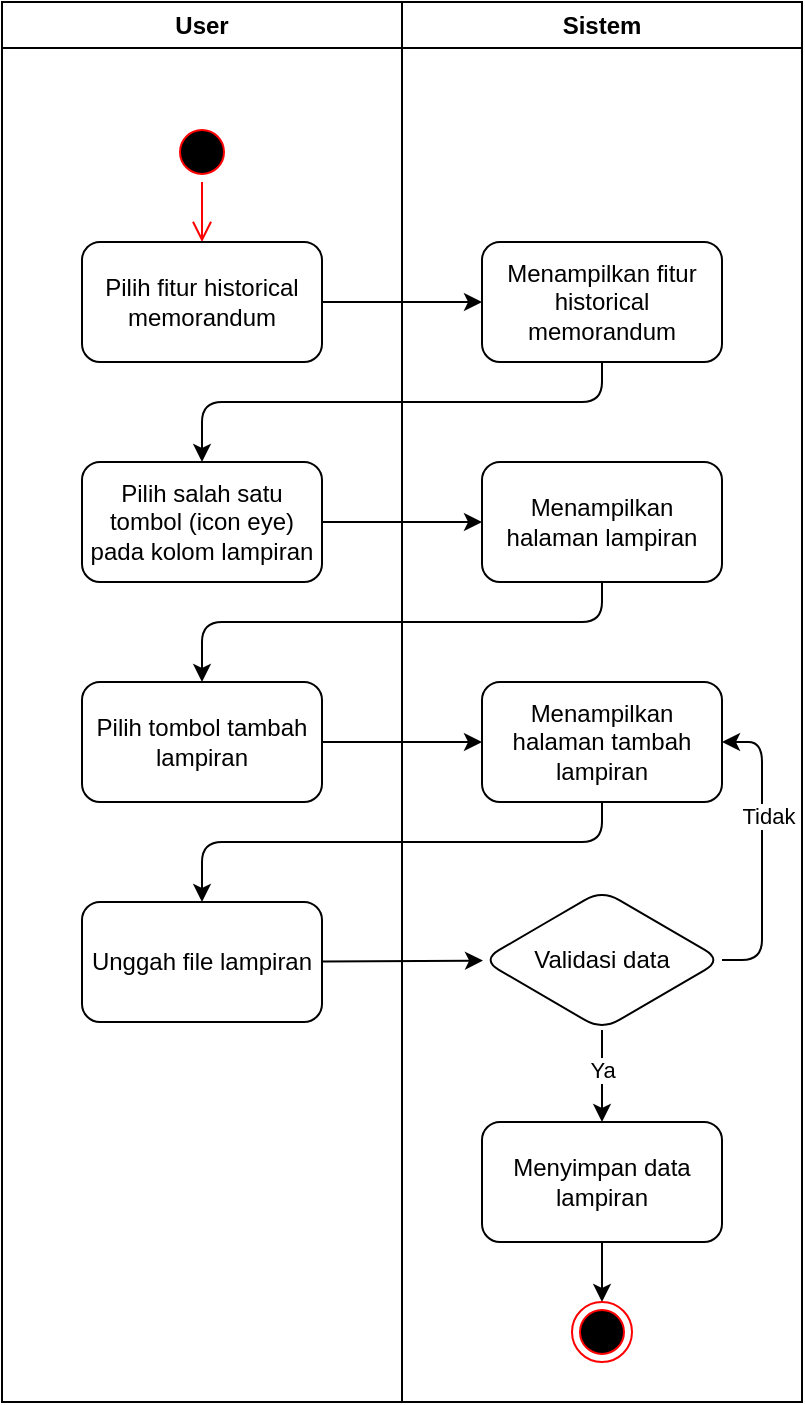 <mxfile>
    <diagram id="pq8d-S0R0SpNOgHTzFt7" name="Page-1">
        <mxGraphModel dx="893" dy="370" grid="1" gridSize="10" guides="1" tooltips="1" connect="1" arrows="1" fold="1" page="1" pageScale="1" pageWidth="850" pageHeight="1100" math="0" shadow="0">
            <root>
                <mxCell id="0"/>
                <mxCell id="1" parent="0"/>
                <mxCell id="4" value="User" style="swimlane;whiteSpace=wrap;html=1;" vertex="1" parent="1">
                    <mxGeometry x="80" y="80" width="200" height="700" as="geometry"/>
                </mxCell>
                <mxCell id="5" value="" style="ellipse;html=1;shape=startState;fillColor=#000000;strokeColor=#ff0000;" vertex="1" parent="4">
                    <mxGeometry x="85" y="60" width="30" height="30" as="geometry"/>
                </mxCell>
                <mxCell id="6" value="" style="edgeStyle=orthogonalEdgeStyle;html=1;verticalAlign=bottom;endArrow=open;endSize=8;strokeColor=#ff0000;" edge="1" parent="4" source="5" target="7">
                    <mxGeometry relative="1" as="geometry">
                        <mxPoint x="100" y="150" as="targetPoint"/>
                    </mxGeometry>
                </mxCell>
                <mxCell id="7" value="Pilih fitur historical memorandum" style="rounded=1;whiteSpace=wrap;html=1;" vertex="1" parent="4">
                    <mxGeometry x="40" y="120" width="120" height="60" as="geometry"/>
                </mxCell>
                <mxCell id="8" value="Pilih salah satu tombol (icon eye) pada kolom lampiran" style="rounded=1;whiteSpace=wrap;html=1;" vertex="1" parent="4">
                    <mxGeometry x="40" y="230" width="120" height="60" as="geometry"/>
                </mxCell>
                <mxCell id="17" value="Pilih tombol tambah lampiran" style="rounded=1;whiteSpace=wrap;html=1;" vertex="1" parent="4">
                    <mxGeometry x="40" y="340" width="120" height="60" as="geometry"/>
                </mxCell>
                <mxCell id="21" value="Unggah file lampiran" style="rounded=1;whiteSpace=wrap;html=1;" vertex="1" parent="4">
                    <mxGeometry x="40" y="450" width="120" height="60" as="geometry"/>
                </mxCell>
                <mxCell id="9" value="Sistem" style="swimlane;whiteSpace=wrap;html=1;" vertex="1" parent="1">
                    <mxGeometry x="280" y="80" width="200" height="700" as="geometry"/>
                </mxCell>
                <mxCell id="10" value="Menampilkan fitur historical memorandum" style="rounded=1;whiteSpace=wrap;html=1;" vertex="1" parent="9">
                    <mxGeometry x="40" y="120" width="120" height="60" as="geometry"/>
                </mxCell>
                <mxCell id="12" value="Menampilkan halaman lampiran" style="rounded=1;whiteSpace=wrap;html=1;" vertex="1" parent="9">
                    <mxGeometry x="40" y="230" width="120" height="60" as="geometry"/>
                </mxCell>
                <mxCell id="19" value="Menampilkan halaman tambah lampiran" style="rounded=1;whiteSpace=wrap;html=1;" vertex="1" parent="9">
                    <mxGeometry x="40" y="340" width="120" height="60" as="geometry"/>
                </mxCell>
                <mxCell id="27" style="edgeStyle=none;html=1;entryX=1;entryY=0.5;entryDx=0;entryDy=0;" edge="1" parent="9" source="25" target="19">
                    <mxGeometry relative="1" as="geometry">
                        <Array as="points">
                            <mxPoint x="180" y="479"/>
                            <mxPoint x="180" y="370"/>
                        </Array>
                    </mxGeometry>
                </mxCell>
                <mxCell id="30" value="Tidak" style="edgeLabel;html=1;align=center;verticalAlign=middle;resizable=0;points=[];" vertex="1" connectable="0" parent="27">
                    <mxGeometry x="0.244" y="-3" relative="1" as="geometry">
                        <mxPoint as="offset"/>
                    </mxGeometry>
                </mxCell>
                <mxCell id="29" value="" style="edgeStyle=none;html=1;" edge="1" parent="9" source="25" target="28">
                    <mxGeometry relative="1" as="geometry"/>
                </mxCell>
                <mxCell id="31" value="Ya" style="edgeLabel;html=1;align=center;verticalAlign=middle;resizable=0;points=[];" vertex="1" connectable="0" parent="29">
                    <mxGeometry x="-0.333" relative="1" as="geometry">
                        <mxPoint y="4" as="offset"/>
                    </mxGeometry>
                </mxCell>
                <mxCell id="25" value="Validasi data" style="rhombus;whiteSpace=wrap;html=1;rounded=1;" vertex="1" parent="9">
                    <mxGeometry x="40" y="444" width="120" height="70" as="geometry"/>
                </mxCell>
                <mxCell id="33" value="" style="edgeStyle=none;html=1;" edge="1" parent="9" source="28" target="32">
                    <mxGeometry relative="1" as="geometry"/>
                </mxCell>
                <mxCell id="28" value="Menyimpan data lampiran" style="whiteSpace=wrap;html=1;rounded=1;" vertex="1" parent="9">
                    <mxGeometry x="40" y="560" width="120" height="60" as="geometry"/>
                </mxCell>
                <mxCell id="32" value="" style="ellipse;html=1;shape=endState;fillColor=#000000;strokeColor=#ff0000;" vertex="1" parent="9">
                    <mxGeometry x="85" y="650" width="30" height="30" as="geometry"/>
                </mxCell>
                <mxCell id="14" value="" style="edgeStyle=none;html=1;" edge="1" parent="1" source="7" target="10">
                    <mxGeometry relative="1" as="geometry"/>
                </mxCell>
                <mxCell id="15" value="" style="edgeStyle=none;html=1;entryX=0.5;entryY=0;entryDx=0;entryDy=0;exitX=0.5;exitY=1;exitDx=0;exitDy=0;" edge="1" parent="1" source="10" target="8">
                    <mxGeometry relative="1" as="geometry">
                        <Array as="points">
                            <mxPoint x="380" y="280"/>
                            <mxPoint x="180" y="280"/>
                        </Array>
                    </mxGeometry>
                </mxCell>
                <mxCell id="16" value="" style="edgeStyle=none;html=1;" edge="1" parent="1" source="8" target="12">
                    <mxGeometry relative="1" as="geometry"/>
                </mxCell>
                <mxCell id="18" style="edgeStyle=none;html=1;entryX=0.5;entryY=0;entryDx=0;entryDy=0;exitX=0.5;exitY=1;exitDx=0;exitDy=0;" edge="1" parent="1" source="12" target="17">
                    <mxGeometry relative="1" as="geometry">
                        <Array as="points">
                            <mxPoint x="380" y="390"/>
                            <mxPoint x="180" y="390"/>
                        </Array>
                    </mxGeometry>
                </mxCell>
                <mxCell id="20" value="" style="edgeStyle=none;html=1;" edge="1" parent="1" source="17" target="19">
                    <mxGeometry relative="1" as="geometry"/>
                </mxCell>
                <mxCell id="22" value="" style="edgeStyle=none;html=1;entryX=0.5;entryY=0;entryDx=0;entryDy=0;exitX=0.5;exitY=1;exitDx=0;exitDy=0;" edge="1" parent="1" source="19" target="21">
                    <mxGeometry relative="1" as="geometry">
                        <Array as="points">
                            <mxPoint x="380" y="500"/>
                            <mxPoint x="180" y="500"/>
                        </Array>
                    </mxGeometry>
                </mxCell>
                <mxCell id="26" value="" style="edgeStyle=none;html=1;" edge="1" parent="1" source="21" target="25">
                    <mxGeometry relative="1" as="geometry"/>
                </mxCell>
            </root>
        </mxGraphModel>
    </diagram>
</mxfile>